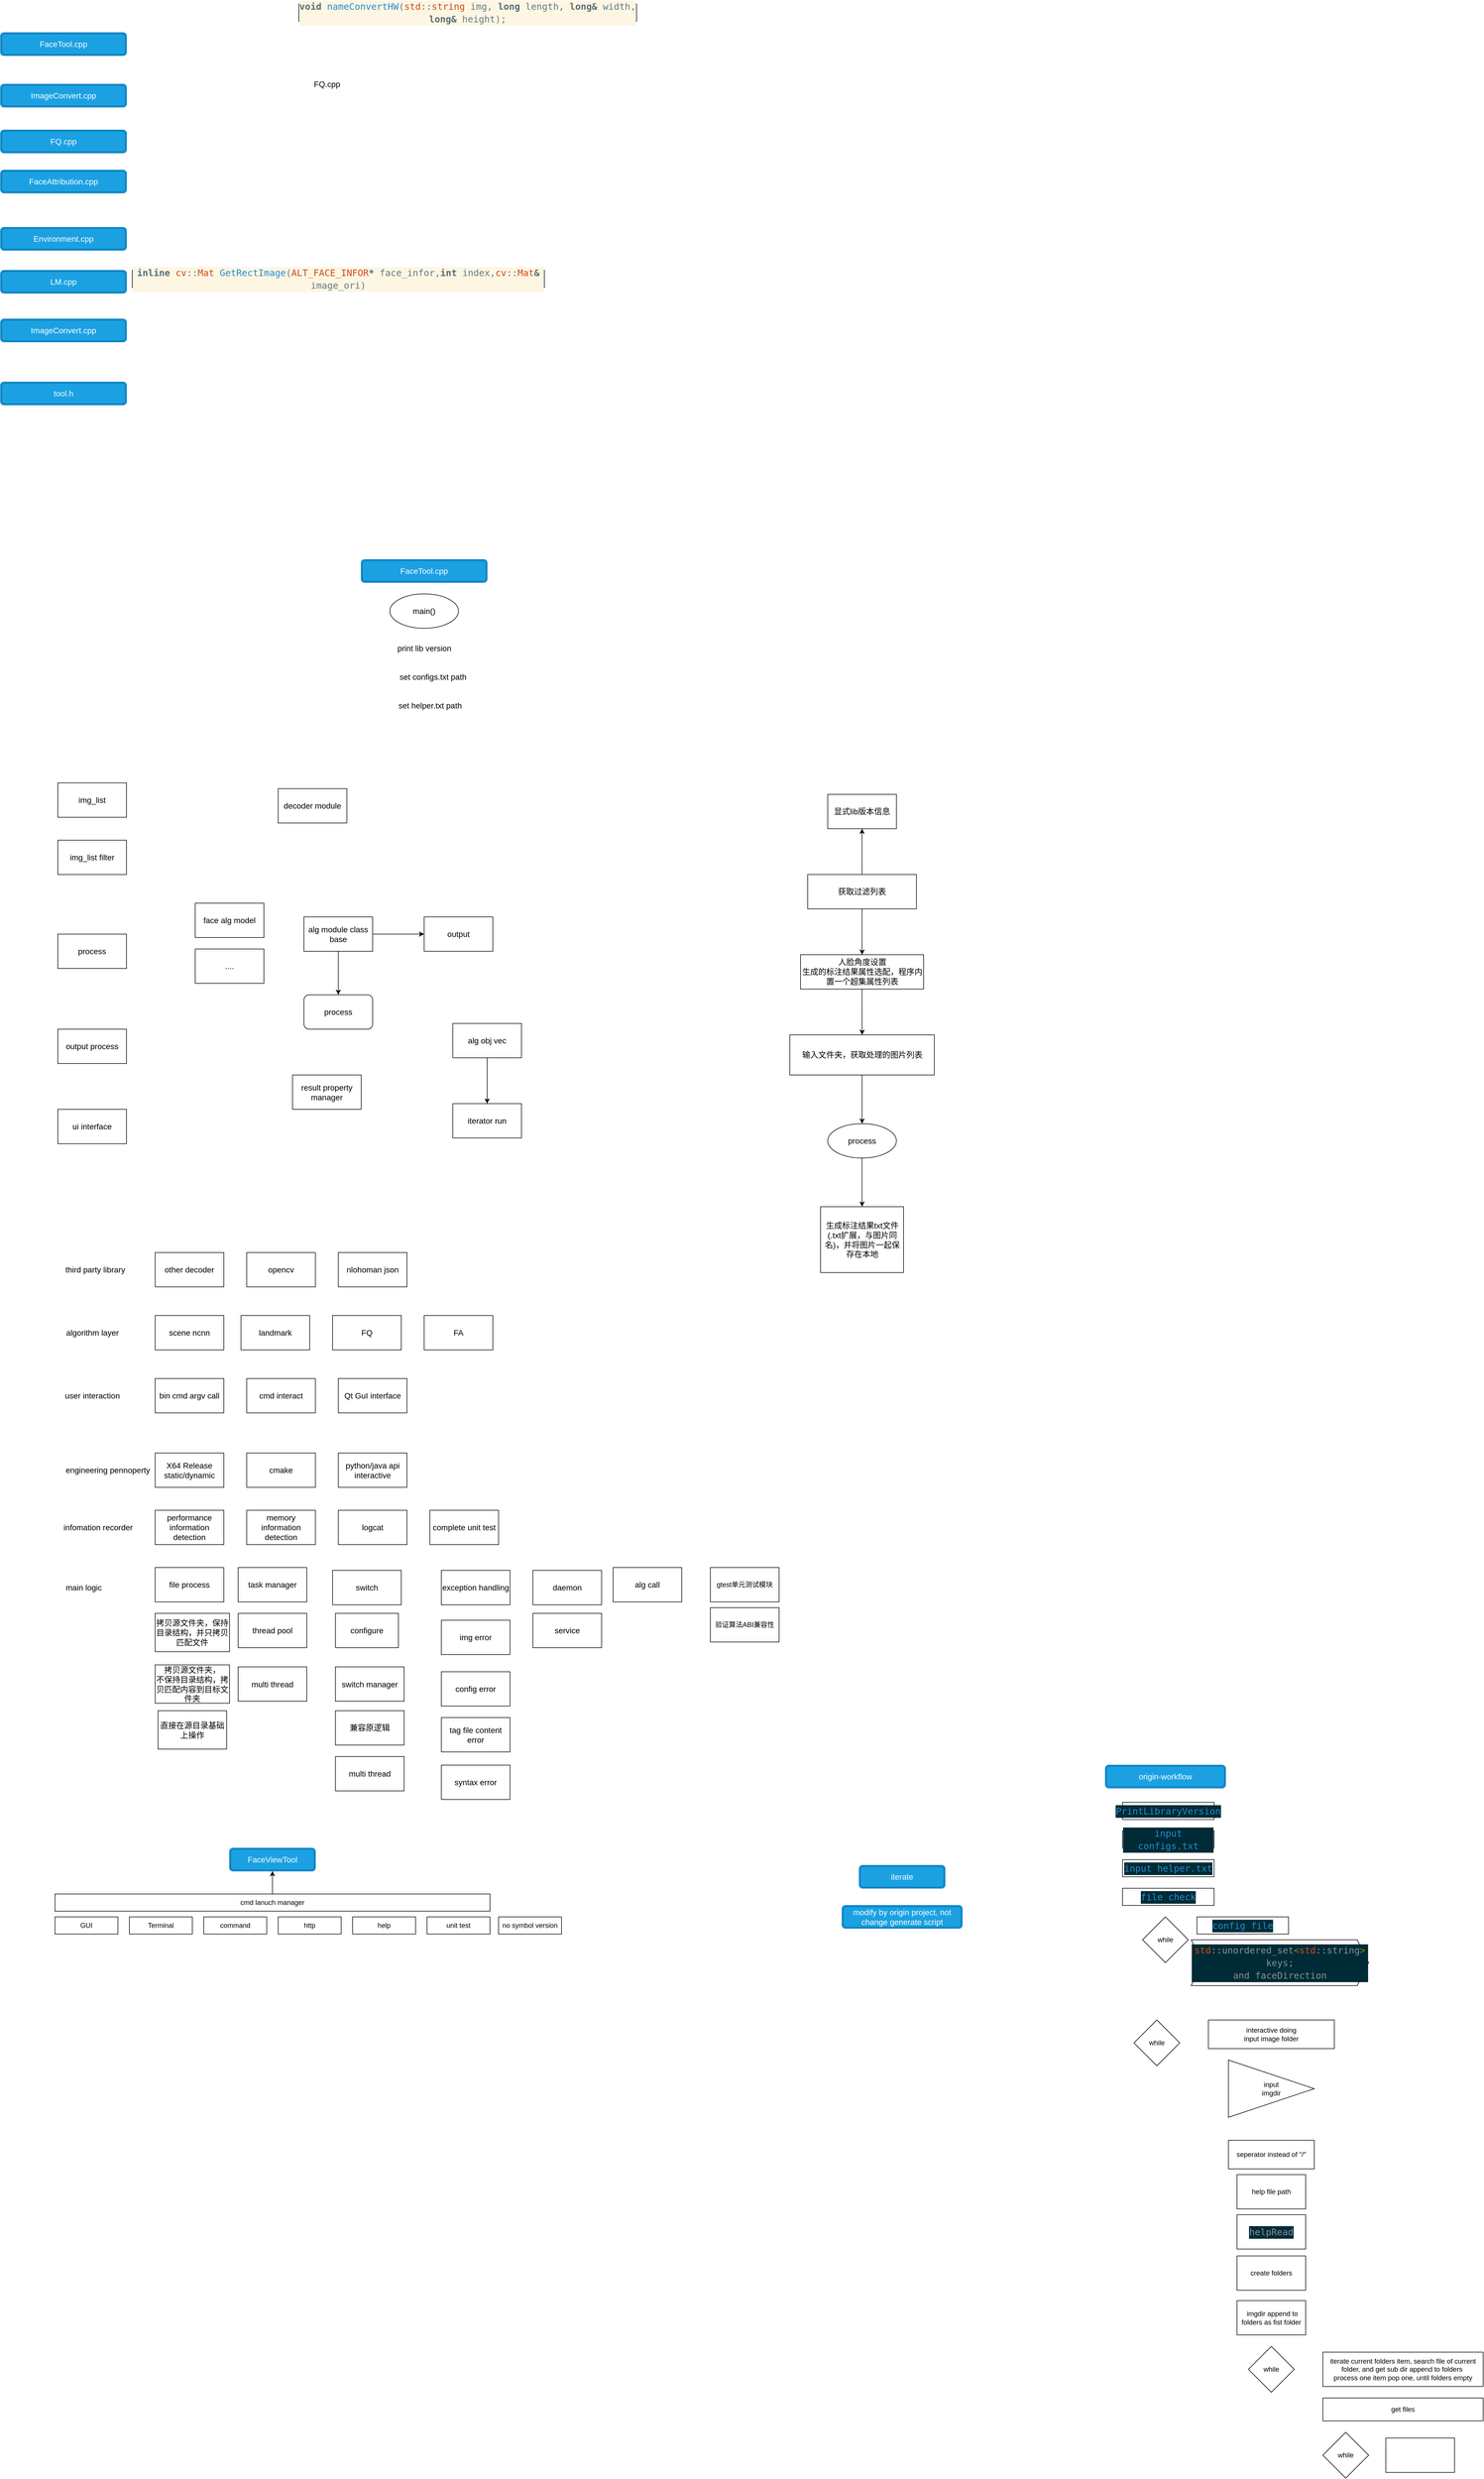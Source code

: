 <mxfile version="20.6.2" type="github">
  <diagram id="E0Kv0JsrUGWFUJ-b4acn" name="第 1 页">
    <mxGraphModel dx="1380" dy="802" grid="1" gridSize="10" guides="1" tooltips="1" connect="1" arrows="1" fold="1" page="1" pageScale="1" pageWidth="827" pageHeight="1169" math="0" shadow="0">
      <root>
        <mxCell id="0" />
        <mxCell id="1" parent="0" />
        <mxCell id="HVzBdErJezFulTSBBHct-1" value="&lt;font style=&quot;font-size: 14px;&quot;&gt;FaceTool.cpp&lt;/font&gt;" style="shape=ext;double=1;rounded=1;whiteSpace=wrap;html=1;fillColor=#1ba1e2;strokeColor=#006EAF;fontColor=#ffffff;" parent="1" vertex="1">
          <mxGeometry x="130" y="150" width="220" height="40" as="geometry" />
        </mxCell>
        <mxCell id="HVzBdErJezFulTSBBHct-2" value="&lt;font style=&quot;font-size: 14px;&quot;&gt;ImageConvert.cpp&lt;/font&gt;" style="shape=ext;double=1;rounded=1;whiteSpace=wrap;html=1;fillColor=#1ba1e2;strokeColor=#006EAF;fontColor=#ffffff;" parent="1" vertex="1">
          <mxGeometry x="130" y="240" width="220" height="40" as="geometry" />
        </mxCell>
        <mxCell id="HVzBdErJezFulTSBBHct-3" value="&lt;div style=&quot;color: rgb(101, 123, 131); background-color: rgb(253, 246, 227); font-family: &amp;quot;Comic Sans MS Cursiva&amp;quot;, &amp;quot;Comic Sans MS&amp;quot;, monospace, Consolas, &amp;quot;Courier New&amp;quot;, monospace; font-size: 16px; line-height: 22px;&quot;&gt;&lt;span style=&quot;color: #586e75;font-weight: bold;&quot;&gt;void&lt;/span&gt; &lt;span style=&quot;color: #268bd2;&quot;&gt;nameConvertHW&lt;/span&gt;(&lt;span style=&quot;color: #cb4b16;&quot;&gt;std&lt;/span&gt;::&lt;span style=&quot;color: #cb4b16;&quot;&gt;string&lt;/span&gt; img, &lt;span style=&quot;color: #586e75;font-weight: bold;&quot;&gt;long&lt;/span&gt; length, &lt;span style=&quot;color: #586e75;font-weight: bold;&quot;&gt;long&amp;amp;&lt;/span&gt; width, &lt;span style=&quot;color: #586e75;font-weight: bold;&quot;&gt;long&amp;amp;&lt;/span&gt; height);&lt;/div&gt;" style="whiteSpace=wrap;html=1;fontSize=14;" parent="1" vertex="1">
          <mxGeometry x="651" y="100" width="590" height="30" as="geometry" />
        </mxCell>
        <mxCell id="HVzBdErJezFulTSBBHct-4" value="FQ.cpp" style="text;html=1;align=center;verticalAlign=middle;resizable=0;points=[];autosize=1;strokeColor=none;fillColor=none;fontSize=14;" parent="1" vertex="1">
          <mxGeometry x="665" y="225" width="70" height="30" as="geometry" />
        </mxCell>
        <mxCell id="HVzBdErJezFulTSBBHct-6" value="&lt;font style=&quot;font-size: 14px;&quot;&gt;tool.h&lt;/font&gt;" style="shape=ext;double=1;rounded=1;whiteSpace=wrap;html=1;fillColor=#1ba1e2;strokeColor=#006EAF;fontColor=#ffffff;" parent="1" vertex="1">
          <mxGeometry x="130" y="760" width="220" height="40" as="geometry" />
        </mxCell>
        <mxCell id="HVzBdErJezFulTSBBHct-7" value="&lt;font style=&quot;font-size: 14px;&quot;&gt;ImageConvert.cpp&lt;/font&gt;" style="shape=ext;double=1;rounded=1;whiteSpace=wrap;html=1;fillColor=#1ba1e2;strokeColor=#006EAF;fontColor=#ffffff;" parent="1" vertex="1">
          <mxGeometry x="130" y="650" width="220" height="40" as="geometry" />
        </mxCell>
        <mxCell id="HVzBdErJezFulTSBBHct-8" value="&lt;font style=&quot;font-size: 14px;&quot;&gt;FQ.cpp&lt;/font&gt;" style="shape=ext;double=1;rounded=1;whiteSpace=wrap;html=1;fillColor=#1ba1e2;strokeColor=#006EAF;fontColor=#ffffff;" parent="1" vertex="1">
          <mxGeometry x="130" y="320" width="220" height="40" as="geometry" />
        </mxCell>
        <mxCell id="HVzBdErJezFulTSBBHct-9" value="&lt;font style=&quot;font-size: 14px;&quot;&gt;LM.cpp&lt;/font&gt;" style="shape=ext;double=1;rounded=1;whiteSpace=wrap;html=1;fillColor=#1ba1e2;strokeColor=#006EAF;fontColor=#ffffff;" parent="1" vertex="1">
          <mxGeometry x="130" y="565" width="220" height="40" as="geometry" />
        </mxCell>
        <mxCell id="HVzBdErJezFulTSBBHct-10" value="&lt;font style=&quot;font-size: 14px;&quot;&gt;Environment.cpp&lt;/font&gt;" style="shape=ext;double=1;rounded=1;whiteSpace=wrap;html=1;fillColor=#1ba1e2;strokeColor=#006EAF;fontColor=#ffffff;" parent="1" vertex="1">
          <mxGeometry x="130" y="490" width="220" height="40" as="geometry" />
        </mxCell>
        <mxCell id="HVzBdErJezFulTSBBHct-11" value="&lt;font style=&quot;font-size: 14px;&quot;&gt;FaceAttribution.cpp&lt;/font&gt;" style="shape=ext;double=1;rounded=1;whiteSpace=wrap;html=1;fillColor=#1ba1e2;strokeColor=#006EAF;fontColor=#ffffff;" parent="1" vertex="1">
          <mxGeometry x="130" y="390" width="220" height="40" as="geometry" />
        </mxCell>
        <mxCell id="HVzBdErJezFulTSBBHct-13" value="&lt;div style=&quot;color: rgb(101, 123, 131); background-color: rgb(253, 246, 227); font-family: &amp;quot;Comic Sans MS Cursiva&amp;quot;, &amp;quot;Comic Sans MS&amp;quot;, monospace, Consolas, &amp;quot;Courier New&amp;quot;, monospace; font-size: 16px; line-height: 22px;&quot;&gt;&lt;span style=&quot;color: #586e75;font-weight: bold;&quot;&gt;inline&lt;/span&gt; &lt;span style=&quot;color: #cb4b16;&quot;&gt;cv&lt;/span&gt;::&lt;span style=&quot;color: #cb4b16;&quot;&gt;Mat&lt;/span&gt; &lt;span style=&quot;color: #268bd2;&quot;&gt;GetRectImage&lt;/span&gt;(&lt;span style=&quot;color: #cb4b16;&quot;&gt;ALT_FACE_INFOR&lt;/span&gt;&lt;span style=&quot;color: #586e75;font-weight: bold;&quot;&gt;*&lt;/span&gt; face_infor,&lt;span style=&quot;color: #586e75;font-weight: bold;&quot;&gt;int&lt;/span&gt; index,&lt;span style=&quot;color: #cb4b16;&quot;&gt;cv&lt;/span&gt;::&lt;span style=&quot;color: #cb4b16;&quot;&gt;Mat&lt;/span&gt;&lt;span style=&quot;color: #586e75;font-weight: bold;&quot;&gt;&amp;amp;&lt;/span&gt; image_ori)&lt;/div&gt;" style="whiteSpace=wrap;html=1;fontSize=14;" parent="1" vertex="1">
          <mxGeometry x="360" y="565" width="720" height="30" as="geometry" />
        </mxCell>
        <mxCell id="HVzBdErJezFulTSBBHct-14" value="&lt;font style=&quot;font-size: 14px;&quot;&gt;FaceTool.cpp&lt;/font&gt;" style="shape=ext;double=1;rounded=1;whiteSpace=wrap;html=1;fillColor=#1ba1e2;strokeColor=#006EAF;fontColor=#ffffff;" parent="1" vertex="1">
          <mxGeometry x="760" y="1070" width="220" height="40" as="geometry" />
        </mxCell>
        <mxCell id="HVzBdErJezFulTSBBHct-16" value="main()" style="ellipse;whiteSpace=wrap;html=1;fontSize=14;" parent="1" vertex="1">
          <mxGeometry x="810" y="1130" width="120" height="60" as="geometry" />
        </mxCell>
        <mxCell id="HVzBdErJezFulTSBBHct-17" value="set configs.txt path" style="text;html=1;align=center;verticalAlign=middle;resizable=0;points=[];autosize=1;strokeColor=none;fillColor=none;fontSize=14;" parent="1" vertex="1">
          <mxGeometry x="815" y="1260" width="140" height="30" as="geometry" />
        </mxCell>
        <mxCell id="HVzBdErJezFulTSBBHct-18" value="set helper.txt path" style="text;html=1;align=center;verticalAlign=middle;resizable=0;points=[];autosize=1;strokeColor=none;fillColor=none;fontSize=14;" parent="1" vertex="1">
          <mxGeometry x="815" y="1310" width="130" height="30" as="geometry" />
        </mxCell>
        <mxCell id="HVzBdErJezFulTSBBHct-19" value="print lib version" style="text;html=1;align=center;verticalAlign=middle;resizable=0;points=[];autosize=1;strokeColor=none;fillColor=none;fontSize=14;" parent="1" vertex="1">
          <mxGeometry x="810" y="1210" width="120" height="30" as="geometry" />
        </mxCell>
        <mxCell id="HVzBdErJezFulTSBBHct-21" value="img_list filter" style="whiteSpace=wrap;html=1;fontSize=14;" parent="1" vertex="1">
          <mxGeometry x="230" y="1560" width="120" height="60" as="geometry" />
        </mxCell>
        <mxCell id="HVzBdErJezFulTSBBHct-22" value="img_list" style="whiteSpace=wrap;html=1;fontSize=14;" parent="1" vertex="1">
          <mxGeometry x="230" y="1460" width="120" height="60" as="geometry" />
        </mxCell>
        <mxCell id="HVzBdErJezFulTSBBHct-23" value="process" style="whiteSpace=wrap;html=1;fontSize=14;" parent="1" vertex="1">
          <mxGeometry x="230" y="1724" width="120" height="60" as="geometry" />
        </mxCell>
        <mxCell id="HVzBdErJezFulTSBBHct-24" value="face alg model" style="whiteSpace=wrap;html=1;fontSize=14;" parent="1" vertex="1">
          <mxGeometry x="470" y="1670" width="120" height="60" as="geometry" />
        </mxCell>
        <mxCell id="HVzBdErJezFulTSBBHct-26" value="...." style="whiteSpace=wrap;html=1;fontSize=14;" parent="1" vertex="1">
          <mxGeometry x="470" y="1750" width="120" height="60" as="geometry" />
        </mxCell>
        <mxCell id="HVzBdErJezFulTSBBHct-30" value="" style="edgeStyle=orthogonalEdgeStyle;rounded=0;orthogonalLoop=1;jettySize=auto;html=1;fontSize=14;" parent="1" source="HVzBdErJezFulTSBBHct-28" target="HVzBdErJezFulTSBBHct-29" edge="1">
          <mxGeometry relative="1" as="geometry" />
        </mxCell>
        <mxCell id="HVzBdErJezFulTSBBHct-32" value="" style="edgeStyle=orthogonalEdgeStyle;rounded=0;orthogonalLoop=1;jettySize=auto;html=1;fontSize=14;" parent="1" source="HVzBdErJezFulTSBBHct-28" target="HVzBdErJezFulTSBBHct-31" edge="1">
          <mxGeometry relative="1" as="geometry" />
        </mxCell>
        <mxCell id="HVzBdErJezFulTSBBHct-28" value="alg module class base" style="whiteSpace=wrap;html=1;fontSize=14;" parent="1" vertex="1">
          <mxGeometry x="660" y="1694" width="120" height="60" as="geometry" />
        </mxCell>
        <mxCell id="HVzBdErJezFulTSBBHct-29" value="process" style="rounded=1;whiteSpace=wrap;html=1;fontSize=14;" parent="1" vertex="1">
          <mxGeometry x="660" y="1830" width="120" height="60" as="geometry" />
        </mxCell>
        <mxCell id="HVzBdErJezFulTSBBHct-31" value="output" style="whiteSpace=wrap;html=1;fontSize=14;" parent="1" vertex="1">
          <mxGeometry x="870" y="1694" width="120" height="60" as="geometry" />
        </mxCell>
        <mxCell id="HVzBdErJezFulTSBBHct-33" value="output process" style="whiteSpace=wrap;html=1;fontSize=14;" parent="1" vertex="1">
          <mxGeometry x="230" y="1890" width="120" height="60" as="geometry" />
        </mxCell>
        <mxCell id="HVzBdErJezFulTSBBHct-34" value="decoder module" style="whiteSpace=wrap;html=1;fontSize=14;" parent="1" vertex="1">
          <mxGeometry x="615" y="1470" width="120" height="60" as="geometry" />
        </mxCell>
        <mxCell id="HVzBdErJezFulTSBBHct-35" value="ui interface" style="whiteSpace=wrap;html=1;fontSize=14;" parent="1" vertex="1">
          <mxGeometry x="230" y="2030" width="120" height="60" as="geometry" />
        </mxCell>
        <mxCell id="HVzBdErJezFulTSBBHct-39" value="" style="edgeStyle=orthogonalEdgeStyle;rounded=0;orthogonalLoop=1;jettySize=auto;html=1;fontSize=14;" parent="1" source="HVzBdErJezFulTSBBHct-36" target="HVzBdErJezFulTSBBHct-38" edge="1">
          <mxGeometry relative="1" as="geometry" />
        </mxCell>
        <mxCell id="HVzBdErJezFulTSBBHct-36" value="alg obj vec" style="whiteSpace=wrap;html=1;fontSize=14;" parent="1" vertex="1">
          <mxGeometry x="920" y="1880" width="120" height="60" as="geometry" />
        </mxCell>
        <mxCell id="HVzBdErJezFulTSBBHct-38" value="iterator run" style="whiteSpace=wrap;html=1;fontSize=14;" parent="1" vertex="1">
          <mxGeometry x="920" y="2020" width="120" height="60" as="geometry" />
        </mxCell>
        <mxCell id="HVzBdErJezFulTSBBHct-42" value="" style="edgeStyle=orthogonalEdgeStyle;rounded=0;orthogonalLoop=1;jettySize=auto;html=1;fontSize=14;" parent="1" source="HVzBdErJezFulTSBBHct-40" target="HVzBdErJezFulTSBBHct-41" edge="1">
          <mxGeometry relative="1" as="geometry" />
        </mxCell>
        <mxCell id="HVzBdErJezFulTSBBHct-46" value="" style="edgeStyle=orthogonalEdgeStyle;rounded=0;orthogonalLoop=1;jettySize=auto;html=1;fontSize=14;" parent="1" source="HVzBdErJezFulTSBBHct-40" target="HVzBdErJezFulTSBBHct-45" edge="1">
          <mxGeometry relative="1" as="geometry" />
        </mxCell>
        <mxCell id="HVzBdErJezFulTSBBHct-40" value="获取过滤列表" style="whiteSpace=wrap;html=1;fontSize=14;" parent="1" vertex="1">
          <mxGeometry x="1540" y="1620" width="190" height="60" as="geometry" />
        </mxCell>
        <mxCell id="HVzBdErJezFulTSBBHct-44" value="" style="edgeStyle=orthogonalEdgeStyle;rounded=0;orthogonalLoop=1;jettySize=auto;html=1;fontSize=14;" parent="1" source="HVzBdErJezFulTSBBHct-41" target="HVzBdErJezFulTSBBHct-43" edge="1">
          <mxGeometry relative="1" as="geometry" />
        </mxCell>
        <mxCell id="HVzBdErJezFulTSBBHct-41" value="人脸角度设置&lt;br&gt;生成的标注结果属性选配，程序内置一个超集属性列表" style="whiteSpace=wrap;html=1;fontSize=14;" parent="1" vertex="1">
          <mxGeometry x="1527.5" y="1760" width="215" height="60" as="geometry" />
        </mxCell>
        <mxCell id="HVzBdErJezFulTSBBHct-48" value="" style="edgeStyle=orthogonalEdgeStyle;rounded=0;orthogonalLoop=1;jettySize=auto;html=1;fontSize=14;" parent="1" source="HVzBdErJezFulTSBBHct-43" target="HVzBdErJezFulTSBBHct-47" edge="1">
          <mxGeometry relative="1" as="geometry" />
        </mxCell>
        <mxCell id="HVzBdErJezFulTSBBHct-43" value="输入文件夹，获取处理的图片列表" style="whiteSpace=wrap;html=1;fontSize=14;" parent="1" vertex="1">
          <mxGeometry x="1508.75" y="1900" width="252.5" height="70" as="geometry" />
        </mxCell>
        <mxCell id="HVzBdErJezFulTSBBHct-45" value="显式lib版本信息" style="whiteSpace=wrap;html=1;fontSize=14;" parent="1" vertex="1">
          <mxGeometry x="1575" y="1480" width="120" height="60" as="geometry" />
        </mxCell>
        <mxCell id="HVzBdErJezFulTSBBHct-50" value="" style="edgeStyle=orthogonalEdgeStyle;rounded=0;orthogonalLoop=1;jettySize=auto;html=1;fontSize=14;" parent="1" source="HVzBdErJezFulTSBBHct-47" target="HVzBdErJezFulTSBBHct-49" edge="1">
          <mxGeometry relative="1" as="geometry" />
        </mxCell>
        <mxCell id="HVzBdErJezFulTSBBHct-47" value="process" style="ellipse;whiteSpace=wrap;html=1;fontSize=14;" parent="1" vertex="1">
          <mxGeometry x="1575" y="2055" width="120" height="60" as="geometry" />
        </mxCell>
        <mxCell id="HVzBdErJezFulTSBBHct-49" value="生成标注结果txt文件(.txt扩展，与图片同名)，并将图片一起保存在本地" style="whiteSpace=wrap;html=1;fontSize=14;" parent="1" vertex="1">
          <mxGeometry x="1562.5" y="2200" width="145" height="115" as="geometry" />
        </mxCell>
        <mxCell id="HVzBdErJezFulTSBBHct-51" value="result property manager" style="whiteSpace=wrap;html=1;fontSize=14;" parent="1" vertex="1">
          <mxGeometry x="640" y="1970" width="120" height="60" as="geometry" />
        </mxCell>
        <mxCell id="HVzBdErJezFulTSBBHct-52" value="scene ncnn" style="whiteSpace=wrap;html=1;fontSize=14;" parent="1" vertex="1">
          <mxGeometry x="400" y="2390" width="120" height="60" as="geometry" />
        </mxCell>
        <mxCell id="HVzBdErJezFulTSBBHct-53" value="opencv" style="whiteSpace=wrap;html=1;fontSize=14;" parent="1" vertex="1">
          <mxGeometry x="560" y="2280" width="120" height="60" as="geometry" />
        </mxCell>
        <mxCell id="HVzBdErJezFulTSBBHct-55" value="nlohoman json" style="whiteSpace=wrap;html=1;fontSize=14;" parent="1" vertex="1">
          <mxGeometry x="720" y="2280" width="120" height="60" as="geometry" />
        </mxCell>
        <mxCell id="HVzBdErJezFulTSBBHct-56" value="landmark" style="whiteSpace=wrap;html=1;fontSize=14;" parent="1" vertex="1">
          <mxGeometry x="550" y="2390" width="120" height="60" as="geometry" />
        </mxCell>
        <mxCell id="HVzBdErJezFulTSBBHct-57" value="FQ" style="whiteSpace=wrap;html=1;fontSize=14;" parent="1" vertex="1">
          <mxGeometry x="710" y="2390" width="120" height="60" as="geometry" />
        </mxCell>
        <mxCell id="HVzBdErJezFulTSBBHct-58" value="FA" style="whiteSpace=wrap;html=1;fontSize=14;" parent="1" vertex="1">
          <mxGeometry x="870" y="2390" width="120" height="60" as="geometry" />
        </mxCell>
        <mxCell id="HVzBdErJezFulTSBBHct-59" value="bin cmd argv call" style="whiteSpace=wrap;html=1;fontSize=14;" parent="1" vertex="1">
          <mxGeometry x="400" y="2500" width="120" height="60" as="geometry" />
        </mxCell>
        <mxCell id="HVzBdErJezFulTSBBHct-60" value="cmd interact" style="whiteSpace=wrap;html=1;fontSize=14;" parent="1" vertex="1">
          <mxGeometry x="560" y="2500" width="120" height="60" as="geometry" />
        </mxCell>
        <mxCell id="HVzBdErJezFulTSBBHct-61" value="Qt GuI interface" style="whiteSpace=wrap;html=1;fontSize=14;" parent="1" vertex="1">
          <mxGeometry x="720" y="2500" width="120" height="60" as="geometry" />
        </mxCell>
        <mxCell id="HVzBdErJezFulTSBBHct-62" value="X64 Release static/dynamic" style="whiteSpace=wrap;html=1;fontSize=14;" parent="1" vertex="1">
          <mxGeometry x="400" y="2630" width="120" height="60" as="geometry" />
        </mxCell>
        <mxCell id="HVzBdErJezFulTSBBHct-63" value="cmake" style="whiteSpace=wrap;html=1;fontSize=14;" parent="1" vertex="1">
          <mxGeometry x="560" y="2630" width="120" height="60" as="geometry" />
        </mxCell>
        <mxCell id="HVzBdErJezFulTSBBHct-65" value="performance information detection" style="whiteSpace=wrap;html=1;fontSize=14;" parent="1" vertex="1">
          <mxGeometry x="400" y="2730" width="120" height="60" as="geometry" />
        </mxCell>
        <mxCell id="HVzBdErJezFulTSBBHct-66" value="memory information&lt;br&gt;detection" style="whiteSpace=wrap;html=1;fontSize=14;" parent="1" vertex="1">
          <mxGeometry x="560" y="2730" width="120" height="60" as="geometry" />
        </mxCell>
        <mxCell id="HVzBdErJezFulTSBBHct-67" value="logcat" style="whiteSpace=wrap;html=1;fontSize=14;" parent="1" vertex="1">
          <mxGeometry x="720" y="2730" width="120" height="60" as="geometry" />
        </mxCell>
        <mxCell id="HVzBdErJezFulTSBBHct-68" value="python/java api interactive" style="whiteSpace=wrap;html=1;fontSize=14;" parent="1" vertex="1">
          <mxGeometry x="720" y="2630" width="120" height="60" as="geometry" />
        </mxCell>
        <mxCell id="HVzBdErJezFulTSBBHct-69" value="other decoder" style="whiteSpace=wrap;html=1;fontSize=14;" parent="1" vertex="1">
          <mxGeometry x="400" y="2280" width="120" height="60" as="geometry" />
        </mxCell>
        <mxCell id="HVzBdErJezFulTSBBHct-70" value="complete unit test" style="whiteSpace=wrap;html=1;fontSize=14;" parent="1" vertex="1">
          <mxGeometry x="880" y="2730" width="120" height="60" as="geometry" />
        </mxCell>
        <mxCell id="HVzBdErJezFulTSBBHct-71" value="file process" style="whiteSpace=wrap;html=1;fontSize=14;" parent="1" vertex="1">
          <mxGeometry x="400" y="2830" width="120" height="60" as="geometry" />
        </mxCell>
        <mxCell id="HVzBdErJezFulTSBBHct-72" value="algorithm layer" style="text;html=1;align=center;verticalAlign=middle;resizable=0;points=[];autosize=1;strokeColor=none;fillColor=none;fontSize=14;" parent="1" vertex="1">
          <mxGeometry x="230" y="2405" width="120" height="30" as="geometry" />
        </mxCell>
        <mxCell id="HVzBdErJezFulTSBBHct-73" value="user interaction" style="text;html=1;align=center;verticalAlign=middle;resizable=0;points=[];autosize=1;strokeColor=none;fillColor=none;fontSize=14;" parent="1" vertex="1">
          <mxGeometry x="230" y="2515" width="120" height="30" as="geometry" />
        </mxCell>
        <mxCell id="HVzBdErJezFulTSBBHct-74" value="&amp;nbsp;engineering pennoperty" style="text;html=1;align=center;verticalAlign=middle;resizable=0;points=[];autosize=1;strokeColor=none;fillColor=none;fontSize=14;" parent="1" vertex="1">
          <mxGeometry x="230" y="2645" width="170" height="30" as="geometry" />
        </mxCell>
        <mxCell id="HVzBdErJezFulTSBBHct-75" value="infomation recorder" style="text;html=1;align=center;verticalAlign=middle;resizable=0;points=[];autosize=1;strokeColor=none;fillColor=none;fontSize=14;" parent="1" vertex="1">
          <mxGeometry x="230" y="2745" width="140" height="30" as="geometry" />
        </mxCell>
        <mxCell id="HVzBdErJezFulTSBBHct-76" value="main logic" style="text;html=1;align=center;verticalAlign=middle;resizable=0;points=[];autosize=1;strokeColor=none;fillColor=none;fontSize=14;" parent="1" vertex="1">
          <mxGeometry x="230" y="2850" width="90" height="30" as="geometry" />
        </mxCell>
        <mxCell id="HVzBdErJezFulTSBBHct-77" value="third party library" style="text;html=1;align=center;verticalAlign=middle;resizable=0;points=[];autosize=1;strokeColor=none;fillColor=none;fontSize=14;" parent="1" vertex="1">
          <mxGeometry x="230" y="2295" width="130" height="30" as="geometry" />
        </mxCell>
        <mxCell id="HVzBdErJezFulTSBBHct-80" value="daemon" style="whiteSpace=wrap;html=1;fontSize=14;" parent="1" vertex="1">
          <mxGeometry x="1060" y="2835" width="120" height="60" as="geometry" />
        </mxCell>
        <mxCell id="HVzBdErJezFulTSBBHct-82" value="switch" style="whiteSpace=wrap;html=1;fontSize=14;" parent="1" vertex="1">
          <mxGeometry x="710" y="2835" width="120" height="60" as="geometry" />
        </mxCell>
        <mxCell id="HVzBdErJezFulTSBBHct-83" value="configure" style="whiteSpace=wrap;html=1;fontSize=14;" parent="1" vertex="1">
          <mxGeometry x="715" y="2910" width="110" height="60" as="geometry" />
        </mxCell>
        <mxCell id="HVzBdErJezFulTSBBHct-85" value="service" style="whiteSpace=wrap;html=1;fontSize=14;" parent="1" vertex="1">
          <mxGeometry x="1060" y="2910" width="120" height="60" as="geometry" />
        </mxCell>
        <mxCell id="HVzBdErJezFulTSBBHct-86" value="alg call" style="whiteSpace=wrap;html=1;fontSize=14;" parent="1" vertex="1">
          <mxGeometry x="1200" y="2830" width="120" height="60" as="geometry" />
        </mxCell>
        <mxCell id="HVzBdErJezFulTSBBHct-88" value="拷贝源文件夹，保持目录结构，并只拷贝匹配文件" style="whiteSpace=wrap;html=1;fontSize=14;" parent="1" vertex="1">
          <mxGeometry x="400" y="2910" width="130" height="67" as="geometry" />
        </mxCell>
        <mxCell id="HVzBdErJezFulTSBBHct-89" value="拷贝源文件夹，&lt;br&gt;不保持目录结构，拷贝匹配内容到目标文件夹" style="whiteSpace=wrap;html=1;fontSize=14;" parent="1" vertex="1">
          <mxGeometry x="400" y="3000" width="130" height="67" as="geometry" />
        </mxCell>
        <mxCell id="HVzBdErJezFulTSBBHct-90" value="直接在源目录基础上操作" style="whiteSpace=wrap;html=1;fontSize=14;" parent="1" vertex="1">
          <mxGeometry x="405" y="3080" width="120" height="67" as="geometry" />
        </mxCell>
        <mxCell id="HVzBdErJezFulTSBBHct-91" value="task manager" style="whiteSpace=wrap;html=1;fontSize=14;" parent="1" vertex="1">
          <mxGeometry x="545" y="2830" width="120" height="60" as="geometry" />
        </mxCell>
        <mxCell id="HVzBdErJezFulTSBBHct-92" value="multi thread" style="whiteSpace=wrap;html=1;fontSize=14;" parent="1" vertex="1">
          <mxGeometry x="545" y="3003.5" width="120" height="60" as="geometry" />
        </mxCell>
        <mxCell id="HVzBdErJezFulTSBBHct-93" value="thread pool" style="whiteSpace=wrap;html=1;fontSize=14;" parent="1" vertex="1">
          <mxGeometry x="545" y="2910" width="120" height="60" as="geometry" />
        </mxCell>
        <mxCell id="HVzBdErJezFulTSBBHct-94" value="switch manager" style="whiteSpace=wrap;html=1;fontSize=14;" parent="1" vertex="1">
          <mxGeometry x="715" y="3003.5" width="120" height="60" as="geometry" />
        </mxCell>
        <mxCell id="HVzBdErJezFulTSBBHct-95" value="兼容原逻辑" style="whiteSpace=wrap;html=1;fontSize=14;" parent="1" vertex="1">
          <mxGeometry x="715" y="3080" width="120" height="60" as="geometry" />
        </mxCell>
        <mxCell id="HVzBdErJezFulTSBBHct-96" value="multi thread" style="whiteSpace=wrap;html=1;fontSize=14;" parent="1" vertex="1">
          <mxGeometry x="715" y="3160" width="120" height="60" as="geometry" />
        </mxCell>
        <mxCell id="HVzBdErJezFulTSBBHct-97" value="exception handling" style="whiteSpace=wrap;html=1;fontSize=14;" parent="1" vertex="1">
          <mxGeometry x="900" y="2835" width="120" height="60" as="geometry" />
        </mxCell>
        <mxCell id="HVzBdErJezFulTSBBHct-98" value="img error" style="whiteSpace=wrap;html=1;fontSize=14;" parent="1" vertex="1">
          <mxGeometry x="900" y="2922" width="120" height="60" as="geometry" />
        </mxCell>
        <mxCell id="HVzBdErJezFulTSBBHct-99" value="config error" style="whiteSpace=wrap;html=1;fontSize=14;" parent="1" vertex="1">
          <mxGeometry x="900" y="3012" width="120" height="60" as="geometry" />
        </mxCell>
        <mxCell id="HVzBdErJezFulTSBBHct-100" value="tag file content error" style="whiteSpace=wrap;html=1;fontSize=14;" parent="1" vertex="1">
          <mxGeometry x="900" y="3092" width="120" height="60" as="geometry" />
        </mxCell>
        <mxCell id="HVzBdErJezFulTSBBHct-101" value="syntax error" style="whiteSpace=wrap;html=1;fontSize=14;" parent="1" vertex="1">
          <mxGeometry x="900" y="3175" width="120" height="60" as="geometry" />
        </mxCell>
        <mxCell id="X-07QoCMupRQ59iIQrfE-1" value="gtest单元测试模块" style="whiteSpace=wrap;html=1;" parent="1" vertex="1">
          <mxGeometry x="1370" y="2830" width="120" height="60" as="geometry" />
        </mxCell>
        <mxCell id="X-07QoCMupRQ59iIQrfE-2" value="验证算法ABI兼容性" style="whiteSpace=wrap;html=1;" parent="1" vertex="1">
          <mxGeometry x="1370" y="2900" width="120" height="60" as="geometry" />
        </mxCell>
        <mxCell id="-LdPhoP4FT10ZB4xDli9-14" value="&lt;span style=&quot;font-size: 14px;&quot;&gt;FaceViewTool&lt;br&gt;&lt;/span&gt;" style="shape=ext;double=1;rounded=1;whiteSpace=wrap;html=1;fillColor=#1ba1e2;strokeColor=#006EAF;fontColor=#ffffff;" parent="1" vertex="1">
          <mxGeometry x="530" y="3320" width="150" height="40" as="geometry" />
        </mxCell>
        <mxCell id="-LdPhoP4FT10ZB4xDli9-15" style="edgeStyle=orthogonalEdgeStyle;rounded=0;orthogonalLoop=1;jettySize=auto;html=1;exitX=0.5;exitY=0;exitDx=0;exitDy=0;entryX=0.5;entryY=1;entryDx=0;entryDy=0;" parent="1" source="-LdPhoP4FT10ZB4xDli9-16" target="-LdPhoP4FT10ZB4xDli9-14" edge="1">
          <mxGeometry relative="1" as="geometry" />
        </mxCell>
        <mxCell id="-LdPhoP4FT10ZB4xDli9-16" value="cmd lanuch manager" style="whiteSpace=wrap;html=1;" parent="1" vertex="1">
          <mxGeometry x="225" y="3400" width="760" height="30" as="geometry" />
        </mxCell>
        <mxCell id="-LdPhoP4FT10ZB4xDli9-17" value="GUI" style="whiteSpace=wrap;html=1;" parent="1" vertex="1">
          <mxGeometry x="225" y="3440" width="110" height="30" as="geometry" />
        </mxCell>
        <mxCell id="-LdPhoP4FT10ZB4xDli9-18" value="Terminal" style="whiteSpace=wrap;html=1;" parent="1" vertex="1">
          <mxGeometry x="355" y="3440" width="110" height="30" as="geometry" />
        </mxCell>
        <mxCell id="-LdPhoP4FT10ZB4xDli9-19" value="command" style="whiteSpace=wrap;html=1;" parent="1" vertex="1">
          <mxGeometry x="485" y="3440" width="110" height="30" as="geometry" />
        </mxCell>
        <mxCell id="-LdPhoP4FT10ZB4xDli9-20" value="http" style="whiteSpace=wrap;html=1;" parent="1" vertex="1">
          <mxGeometry x="615" y="3440" width="110" height="30" as="geometry" />
        </mxCell>
        <mxCell id="-LdPhoP4FT10ZB4xDli9-21" value="help" style="whiteSpace=wrap;html=1;" parent="1" vertex="1">
          <mxGeometry x="745" y="3440" width="110" height="30" as="geometry" />
        </mxCell>
        <mxCell id="-LdPhoP4FT10ZB4xDli9-22" value="unit test" style="whiteSpace=wrap;html=1;" parent="1" vertex="1">
          <mxGeometry x="875" y="3440" width="110" height="30" as="geometry" />
        </mxCell>
        <mxCell id="E2s0K1_BMMpvlSv1KMBQ-2" value="no symbol version" style="whiteSpace=wrap;html=1;" parent="1" vertex="1">
          <mxGeometry x="1000" y="3440" width="110" height="30" as="geometry" />
        </mxCell>
        <mxCell id="rfx_KVTPhbl7dHCLxir5-1" value="&lt;span style=&quot;font-size: 14px;&quot;&gt;iterate&lt;br&gt;&lt;/span&gt;" style="shape=ext;double=1;rounded=1;whiteSpace=wrap;html=1;fillColor=#1ba1e2;strokeColor=#006EAF;fontColor=#ffffff;" vertex="1" parent="1">
          <mxGeometry x="1630" y="3350" width="150" height="40" as="geometry" />
        </mxCell>
        <mxCell id="rfx_KVTPhbl7dHCLxir5-2" value="&lt;span style=&quot;font-size: 14px;&quot;&gt;modify by origin project, not change generate script&lt;br&gt;&lt;/span&gt;" style="shape=ext;double=1;rounded=1;whiteSpace=wrap;html=1;fillColor=#1ba1e2;strokeColor=#006EAF;fontColor=#ffffff;" vertex="1" parent="1">
          <mxGeometry x="1600" y="3420" width="210" height="40" as="geometry" />
        </mxCell>
        <mxCell id="rfx_KVTPhbl7dHCLxir5-4" value="&lt;span style=&quot;font-size: 14px;&quot;&gt;origin-workflow&lt;br&gt;&lt;/span&gt;" style="shape=ext;double=1;rounded=1;whiteSpace=wrap;html=1;fillColor=#1ba1e2;strokeColor=#006EAF;fontColor=#ffffff;" vertex="1" parent="1">
          <mxGeometry x="2060" y="3175" width="210" height="40" as="geometry" />
        </mxCell>
        <mxCell id="rfx_KVTPhbl7dHCLxir5-5" value="&lt;div style=&quot;color: rgb(131, 148, 150); background-color: rgb(0, 43, 54); font-family: &amp;quot;Comic Sans MS Cursiva&amp;quot;, &amp;quot;Comic Sans MS&amp;quot;, monospace, Consolas, &amp;quot;Courier New&amp;quot;, monospace; font-size: 16px; line-height: 22px;&quot;&gt;&lt;span style=&quot;color: #268bd2;&quot;&gt;PrintLibraryVersion&lt;/span&gt;&lt;/div&gt;" style="whiteSpace=wrap;html=1;" vertex="1" parent="1">
          <mxGeometry x="2090" y="3240" width="160" height="30" as="geometry" />
        </mxCell>
        <mxCell id="rfx_KVTPhbl7dHCLxir5-7" value="&lt;div style=&quot;color: rgb(131, 148, 150); background-color: rgb(0, 43, 54); font-family: &amp;quot;Comic Sans MS Cursiva&amp;quot;, &amp;quot;Comic Sans MS&amp;quot;, monospace, Consolas, &amp;quot;Courier New&amp;quot;, monospace; font-size: 16px; line-height: 22px;&quot;&gt;&lt;span style=&quot;color: #268bd2;&quot;&gt;input configs.txt&lt;/span&gt;&lt;/div&gt;" style="whiteSpace=wrap;html=1;" vertex="1" parent="1">
          <mxGeometry x="2090" y="3290" width="160" height="30" as="geometry" />
        </mxCell>
        <mxCell id="rfx_KVTPhbl7dHCLxir5-8" value="&lt;div style=&quot;color: rgb(131, 148, 150); background-color: rgb(0, 43, 54); font-family: &amp;quot;Comic Sans MS Cursiva&amp;quot;, &amp;quot;Comic Sans MS&amp;quot;, monospace, Consolas, &amp;quot;Courier New&amp;quot;, monospace; font-size: 16px; line-height: 22px;&quot;&gt;&lt;span style=&quot;color: #268bd2;&quot;&gt;input helper.txt&lt;/span&gt;&lt;/div&gt;" style="whiteSpace=wrap;html=1;" vertex="1" parent="1">
          <mxGeometry x="2090" y="3340" width="160" height="30" as="geometry" />
        </mxCell>
        <mxCell id="rfx_KVTPhbl7dHCLxir5-9" value="&lt;div style=&quot;background-color: rgb(0, 43, 54); font-family: &amp;quot;Comic Sans MS Cursiva&amp;quot;, &amp;quot;Comic Sans MS&amp;quot;, monospace, Consolas, &amp;quot;Courier New&amp;quot;, monospace; font-size: 16px; line-height: 22px;&quot;&gt;&lt;font color=&quot;#268bd2&quot;&gt;file check&lt;/font&gt;&lt;/div&gt;" style="whiteSpace=wrap;html=1;" vertex="1" parent="1">
          <mxGeometry x="2090" y="3390" width="160" height="30" as="geometry" />
        </mxCell>
        <mxCell id="rfx_KVTPhbl7dHCLxir5-11" value="while" style="rhombus;whiteSpace=wrap;html=1;" vertex="1" parent="1">
          <mxGeometry x="2125" y="3440" width="80" height="80" as="geometry" />
        </mxCell>
        <mxCell id="rfx_KVTPhbl7dHCLxir5-12" value="&lt;div style=&quot;background-color: rgb(0, 43, 54); font-family: &amp;quot;Comic Sans MS Cursiva&amp;quot;, &amp;quot;Comic Sans MS&amp;quot;, monospace, Consolas, &amp;quot;Courier New&amp;quot;, monospace; font-size: 16px; line-height: 22px;&quot;&gt;&lt;font color=&quot;#268bd2&quot;&gt;config file&lt;/font&gt;&lt;/div&gt;" style="whiteSpace=wrap;html=1;" vertex="1" parent="1">
          <mxGeometry x="2220" y="3440" width="160" height="30" as="geometry" />
        </mxCell>
        <mxCell id="rfx_KVTPhbl7dHCLxir5-14" value="&lt;div style=&quot;color: rgb(131, 148, 150); background-color: rgb(0, 43, 54); font-family: &amp;quot;Comic Sans MS Cursiva&amp;quot;, &amp;quot;Comic Sans MS&amp;quot;, monospace, Consolas, &amp;quot;Courier New&amp;quot;, monospace; font-size: 16px; line-height: 22px;&quot;&gt;&lt;span style=&quot;color: #cb4b16;&quot;&gt;std&lt;/span&gt;::unordered_set&lt;span style=&quot;color: #859900;&quot;&gt;&amp;lt;&lt;/span&gt;&lt;span style=&quot;color: #cb4b16;&quot;&gt;std&lt;/span&gt;::string&lt;span style=&quot;color: #859900;&quot;&gt;&amp;gt;&lt;/span&gt; keys;&lt;br&gt;and faceDirection&lt;/div&gt;" style="shape=step;perimeter=stepPerimeter;whiteSpace=wrap;html=1;fixedSize=1;" vertex="1" parent="1">
          <mxGeometry x="2210" y="3480" width="310" height="80" as="geometry" />
        </mxCell>
        <mxCell id="rfx_KVTPhbl7dHCLxir5-15" value="while" style="rhombus;whiteSpace=wrap;html=1;" vertex="1" parent="1">
          <mxGeometry x="2110" y="3620" width="80" height="80" as="geometry" />
        </mxCell>
        <mxCell id="rfx_KVTPhbl7dHCLxir5-16" value="interactive doing&lt;br&gt;input image folder" style="whiteSpace=wrap;html=1;" vertex="1" parent="1">
          <mxGeometry x="2240" y="3620" width="220" height="50" as="geometry" />
        </mxCell>
        <mxCell id="rfx_KVTPhbl7dHCLxir5-17" value="input&lt;br&gt;imgdir" style="triangle;whiteSpace=wrap;html=1;" vertex="1" parent="1">
          <mxGeometry x="2275" y="3690" width="150" height="100" as="geometry" />
        </mxCell>
        <mxCell id="rfx_KVTPhbl7dHCLxir5-18" value="seperator instead of &quot;/&quot;" style="whiteSpace=wrap;html=1;" vertex="1" parent="1">
          <mxGeometry x="2275" y="3830" width="150" height="50" as="geometry" />
        </mxCell>
        <mxCell id="rfx_KVTPhbl7dHCLxir5-19" value="help file path" style="whiteSpace=wrap;html=1;" vertex="1" parent="1">
          <mxGeometry x="2290" y="3890" width="120" height="60" as="geometry" />
        </mxCell>
        <mxCell id="rfx_KVTPhbl7dHCLxir5-20" value="&lt;div style=&quot;color: rgb(131, 148, 150); background-color: rgb(0, 43, 54); font-family: &amp;quot;Comic Sans MS Cursiva&amp;quot;, &amp;quot;Comic Sans MS&amp;quot;, monospace, Consolas, &amp;quot;Courier New&amp;quot;, monospace; font-size: 16px; line-height: 22px;&quot;&gt;helpRead&lt;/div&gt;" style="whiteSpace=wrap;html=1;" vertex="1" parent="1">
          <mxGeometry x="2290" y="3960" width="120" height="60" as="geometry" />
        </mxCell>
        <mxCell id="rfx_KVTPhbl7dHCLxir5-21" value="create folders" style="whiteSpace=wrap;html=1;" vertex="1" parent="1">
          <mxGeometry x="2290" y="4032" width="120" height="60" as="geometry" />
        </mxCell>
        <mxCell id="rfx_KVTPhbl7dHCLxir5-22" value="&amp;nbsp;imgdir append to folders as fist folder" style="whiteSpace=wrap;html=1;" vertex="1" parent="1">
          <mxGeometry x="2290" y="4110" width="120" height="60" as="geometry" />
        </mxCell>
        <mxCell id="rfx_KVTPhbl7dHCLxir5-23" value="while" style="rhombus;whiteSpace=wrap;html=1;" vertex="1" parent="1">
          <mxGeometry x="2310" y="4190" width="80" height="80" as="geometry" />
        </mxCell>
        <mxCell id="rfx_KVTPhbl7dHCLxir5-25" value="iterate current folders item, search file of current folder, and get sub dir append to folders&amp;nbsp;&lt;br&gt;process one item pop one, until folders empty" style="whiteSpace=wrap;html=1;" vertex="1" parent="1">
          <mxGeometry x="2440" y="4200" width="280" height="60" as="geometry" />
        </mxCell>
        <mxCell id="rfx_KVTPhbl7dHCLxir5-26" value="get files" style="whiteSpace=wrap;html=1;" vertex="1" parent="1">
          <mxGeometry x="2440" y="4280" width="280" height="40" as="geometry" />
        </mxCell>
        <mxCell id="rfx_KVTPhbl7dHCLxir5-27" value="while" style="rhombus;whiteSpace=wrap;html=1;" vertex="1" parent="1">
          <mxGeometry x="2440" y="4340" width="80" height="80" as="geometry" />
        </mxCell>
        <mxCell id="rfx_KVTPhbl7dHCLxir5-28" value="" style="whiteSpace=wrap;html=1;" vertex="1" parent="1">
          <mxGeometry x="2550" y="4350" width="120" height="60" as="geometry" />
        </mxCell>
      </root>
    </mxGraphModel>
  </diagram>
</mxfile>
